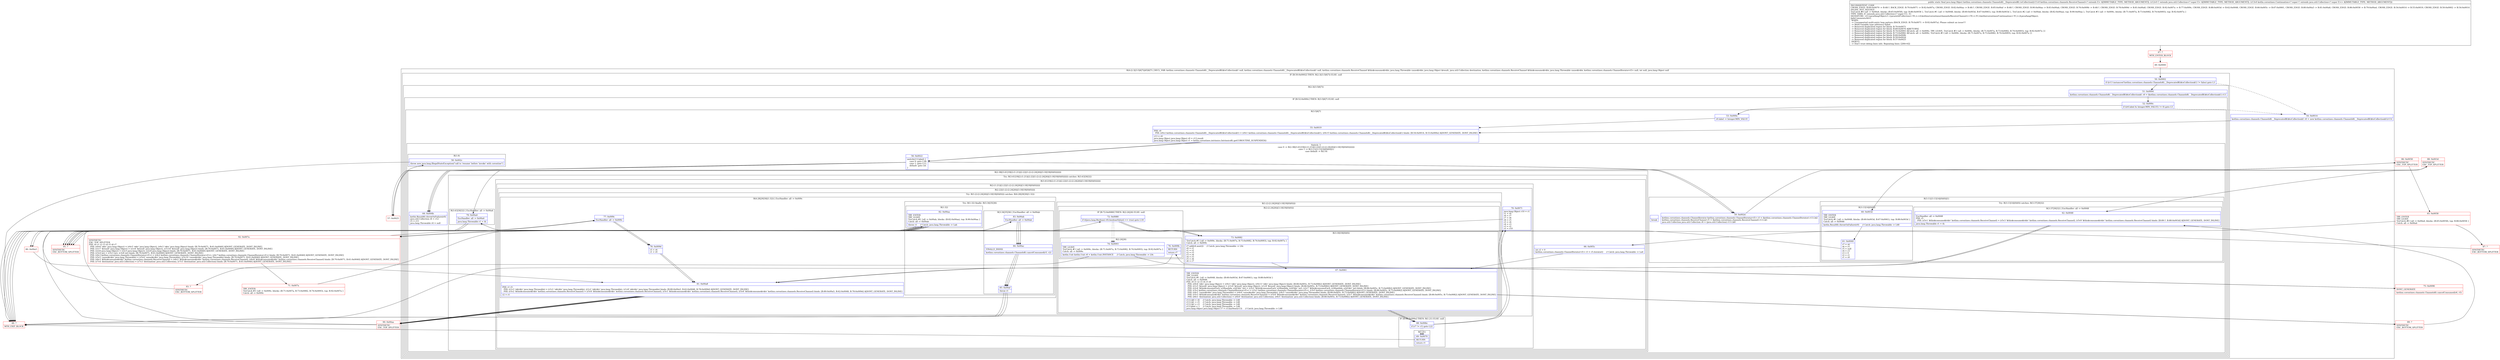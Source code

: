 digraph "CFG forkotlinx.coroutines.channels.ChannelsKt__DeprecatedKt.toCollection(Lkotlinx\/coroutines\/channels\/ReceiveChannel;Ljava\/util\/Collection;Lkotlin\/coroutines\/Continuation;)Ljava\/lang\/Object;" {
subgraph cluster_Region_750790899 {
label = "R(4:(2:3|(3:5|6|7))|45|6|7) | DECL_VAR: kotlinx.coroutines.channels.ChannelsKt__DeprecatedKt$toCollection$1 null, kotlinx.coroutines.channels.ChannelsKt__DeprecatedKt$toCollection$1 null, kotlinx.coroutines.channels.ReceiveChannel $this$consume$iv$iv, java.lang.Throwable cause$iv$iv, java.lang.Object $result, java.util.Collection destination, kotlinx.coroutines.channels.ReceiveChannel $this$consume$iv$iv, java.lang.Throwable cause$iv$iv, kotlinx.coroutines.channels.ChannelIterator\<E\> null, int null, java.lang.Object null\l";
node [shape=record,color=blue];
subgraph cluster_IfRegion_325237132 {
label = "IF [B:50:0x0002] THEN: R(2:3|(3:5|6|7)) ELSE: null";
node [shape=record,color=blue];
Node_50 [shape=record,label="{50\:\ 0x0002|if ((r13 instanceof kotlinx.coroutines.channels.ChannelsKt__DeprecatedKt$toCollection$1) != false) goto L3\l}"];
subgraph cluster_Region_980803518 {
label = "R(2:3|(3:5|6|7))";
node [shape=record,color=blue];
Node_51 [shape=record,label="{51\:\ 0x0004|kotlinx.coroutines.channels.ChannelsKt__DeprecatedKt$toCollection$1 r0 = (kotlinx.coroutines.channels.ChannelsKt__DeprecatedKt$toCollection$1) r13\l}"];
subgraph cluster_IfRegion_52314788 {
label = "IF [B:52:0x000c] THEN: R(3:5|6|7) ELSE: null";
node [shape=record,color=blue];
Node_52 [shape=record,label="{52\:\ 0x000c|if ((r0.label & Integer.MIN_VALUE) != 0) goto L5\l}"];
subgraph cluster_Region_1881023400 {
label = "R(3:5|6|7)";
node [shape=record,color=blue];
Node_53 [shape=record,label="{53\:\ 0x000e|r0.label \-= Integer.MIN_VALUE\l}"];
Node_55 [shape=record,label="{55\:\ 0x0019|PHI: r0 \l  PHI: (r0v2 kotlinx.coroutines.channels.ChannelsKt__DeprecatedKt$toCollection$1) = (r0v1 kotlinx.coroutines.channels.ChannelsKt__DeprecatedKt$toCollection$1), (r0v15 kotlinx.coroutines.channels.ChannelsKt__DeprecatedKt$toCollection$1) binds: [B:54:0x0014, B:53:0x000e] A[DONT_GENERATE, DONT_INLINE]\l|r13 = r0\ljava.lang.Object java.lang.Object r0 = r13.result\ljava.lang.Object java.lang.Object r1 = kotlin.coroutines.intrinsics.IntrinsicsKt.getCOROUTINE_SUSPENDED()\l}"];
subgraph cluster_SwitchRegion_1812603977 {
label = "Switch: 3
 case 0 -> R(2:38|(3:41|19|(2:(1:21)|(2:22|(1:(2:(2:24|26)|(3:18|19|(0)(0))))))))
 case 1 -> R(3:11|(3:13|14|(0)(0))|1)
 case default -> R(1:9)";
node [shape=record,color=blue];
Node_56 [shape=record,label="{56\:\ 0x0022|switch(r13.label) \{\l    case 0: goto L38;\l    case 1: goto L11;\l    default: goto L8;\l\}\l}"];
subgraph cluster_Region_414940128 {
label = "R(2:38|(3:41|19|(2:(1:21)|(2:22|(1:(2:(2:24|26)|(3:18|19|(0)(0))))))))";
node [shape=record,color=blue];
Node_64 [shape=record,label="{64\:\ 0x004b|kotlin.ResultKt.throwOnFailure(r0)\ljava.util.Collection r6 = r12\lr5 = r11\ljava.lang.Throwable r4 = null\l}"];
subgraph cluster_TryCatchRegion_90082058 {
label = "Try: R(3:41|19|(2:(1:21)|(2:22|(1:(2:(2:24|26)|(3:18|19|(0)(0))))))) catches: R(3:43|30|32)";
node [shape=record,color=blue];
subgraph cluster_Region_1101012619 {
label = "R(3:41|19|(2:(1:21)|(2:22|(1:(2:(2:24|26)|(3:18|19|(0)(0)))))))";
node [shape=record,color=blue];
Node_66 [shape=record,label="{66\:\ 0x005c|int r2 = 0\lkotlinx.coroutines.channels.ChannelIterator\<E\> r3 = r5.iterator()     \/\/ Catch: java.lang.Throwable \-\> La4\l}"];
Node_67 [shape=record,label="{67\:\ 0x0061|TRY_ENTER\lTRY_LEAVE\lTryCatch #1 \{all \-\> 0x0048, blocks: (B:60:0x003d, B:67:0x0061), top: B:88:0x003d \}\lCatch: all \-\> 0x0048\lPHI: r0 r1 r2 r3 r4 r5 r6 \l  PHI: (r0v4 'e$iv' java.lang.Object) = (r0v3 'e$iv' java.lang.Object), (r0v13 'e$iv' java.lang.Object) binds: [B:66:0x005c, B:73:0x0082] A[DONT_GENERATE, DONT_INLINE]\l  PHI: (r1v5 '$result' java.lang.Object) = (r1v0 '$result' java.lang.Object), (r1v9 '$result' java.lang.Object) binds: [B:66:0x005c, B:73:0x0082] A[DONT_GENERATE, DONT_INLINE]\l  PHI: (r2v4 '$this$consumeEach_u24lambda_u2d1$iv' int) = (r2v2 '$this$consumeEach_u24lambda_u2d1$iv' int), (r2v7 '$this$consumeEach_u24lambda_u2d1$iv' int) binds: [B:66:0x005c, B:73:0x0082] A[DONT_GENERATE, DONT_INLINE]\l  PHI: (r3v2 kotlinx.coroutines.channels.ChannelIterator\<E\>) = (r3v1 kotlinx.coroutines.channels.ChannelIterator\<E\>), (r3v5 kotlinx.coroutines.channels.ChannelIterator\<E\>) binds: [B:66:0x005c, B:73:0x0082] A[DONT_GENERATE, DONT_INLINE]\l  PHI: (r4v1 'cause$iv$iv' java.lang.Throwable) = (r4v0 'cause$iv$iv' java.lang.Throwable), (r4v5 'cause$iv$iv' java.lang.Throwable) binds: [B:66:0x005c, B:73:0x0082] A[DONT_GENERATE, DONT_INLINE]\l  PHI: (r5v3 '$this$consume$iv$iv' kotlinx.coroutines.channels.ReceiveChannel) = (r5v0 '$this$consume$iv$iv' kotlinx.coroutines.channels.ReceiveChannel), (r5v7 '$this$consume$iv$iv' kotlinx.coroutines.channels.ReceiveChannel) binds: [B:66:0x005c, B:73:0x0082] A[DONT_GENERATE, DONT_INLINE]\l  PHI: (r6v1 'destination' java.util.Collection) = (r6v0 'destination' java.util.Collection), (r6v5 'destination' java.util.Collection) binds: [B:66:0x005c, B:73:0x0082] A[DONT_GENERATE, DONT_INLINE]\l|r13.L$0 = r6     \/\/ Catch: java.lang.Throwable \-\> L48\lr13.L$1 = r5     \/\/ Catch: java.lang.Throwable \-\> L48\lr13.L$2 = r3     \/\/ Catch: java.lang.Throwable \-\> L48\lr13.label = 1     \/\/ Catch: java.lang.Throwable \-\> L48\ljava.lang.Object java.lang.Object r7 = r3.hasNext(r13)     \/\/ Catch: java.lang.Throwable \-\> L48\l}"];
subgraph cluster_Region_823178081 {
label = "R(2:(1:21)|(2:22|(1:(2:(2:24|26)|(3:18|19|(0)(0))))))";
node [shape=record,color=blue];
subgraph cluster_IfRegion_282685851 {
label = "IF [B:68:0x006e] THEN: R(1:21) ELSE: null";
node [shape=record,color=blue];
Node_68 [shape=record,label="{68\:\ 0x006e|if (r7 != r1) goto L22\l}"];
subgraph cluster_Region_1146066521 {
label = "R(1:21)";
node [shape=record,color=blue];
Node_69 [shape=record,label="{69\:\ 0x0070|RETURN\l|return r1\l}"];
}
}
subgraph cluster_Region_683579928 {
label = "R(2:22|(1:(2:(2:24|26)|(3:18|19|(0)(0)))))";
node [shape=record,color=blue];
Node_70 [shape=record,label="{70\:\ 0x0071|java.lang.Object r10 = r1\lr1 = r0\lr0 = r7\lr7 = r6\lr6 = r5\lr5 = r4\lr4 = r3\lr3 = r2\lr2 = r10\l}"];
subgraph cluster_TryCatchRegion_926470678 {
label = "Try: R(1:(2:(2:24|26)|(3:18|19|(0)(0)))) catches: R(4:28|29|30|(1:32))";
node [shape=record,color=blue];
subgraph cluster_Region_1187167543 {
label = "R(1:(2:(2:24|26)|(3:18|19|(0)(0))))";
node [shape=record,color=blue];
subgraph cluster_Region_934639678 {
label = "R(2:(2:24|26)|(3:18|19|(0)(0)))";
node [shape=record,color=blue];
subgraph cluster_IfRegion_265048516 {
label = "IF [B:72:0x0080] THEN: R(2:24|26) ELSE: null";
node [shape=record,color=blue];
Node_72 [shape=record,label="{72\:\ 0x0080|if (((java.lang.Boolean) r0).booleanValue() == true) goto L18\l}"];
subgraph cluster_Region_541577113 {
label = "R(2:24|26)";
node [shape=record,color=blue];
Node_74 [shape=record,label="{74\:\ 0x0093|TRY_LEAVE\lTryCatch #3 \{all \-\> 0x009c, blocks: (B:71:0x007a, B:73:0x0082, B:74:0x0093), top: B:92:0x007a \}\lCatch: all \-\> 0x009c\l|kotlin.Unit kotlin.Unit r0 = kotlin.Unit.INSTANCE     \/\/ Catch: java.lang.Throwable \-\> L9c\l}"];
Node_76 [shape=record,label="{76\:\ 0x009b|RETURN\l|return r7\l}"];
}
}
subgraph cluster_Region_1438429486 {
label = "R(3:18|19|(0)(0))";
node [shape=record,color=blue];
Node_73 [shape=record,label="{73\:\ 0x0082|TryCatch #3 \{all \-\> 0x009c, blocks: (B:71:0x007a, B:73:0x0082, B:74:0x0093), top: B:92:0x007a \}\lCatch: all \-\> 0x009c\l|r7.add(r4.next())     \/\/ Catch: java.lang.Throwable \-\> L9c\lr0 = r1\lr1 = r2\lr2 = r3\lr3 = r4\lr4 = r5\lr5 = r6\lr6 = r7\l}"];
Node_67 [shape=record,label="{67\:\ 0x0061|TRY_ENTER\lTRY_LEAVE\lTryCatch #1 \{all \-\> 0x0048, blocks: (B:60:0x003d, B:67:0x0061), top: B:88:0x003d \}\lCatch: all \-\> 0x0048\lPHI: r0 r1 r2 r3 r4 r5 r6 \l  PHI: (r0v4 'e$iv' java.lang.Object) = (r0v3 'e$iv' java.lang.Object), (r0v13 'e$iv' java.lang.Object) binds: [B:66:0x005c, B:73:0x0082] A[DONT_GENERATE, DONT_INLINE]\l  PHI: (r1v5 '$result' java.lang.Object) = (r1v0 '$result' java.lang.Object), (r1v9 '$result' java.lang.Object) binds: [B:66:0x005c, B:73:0x0082] A[DONT_GENERATE, DONT_INLINE]\l  PHI: (r2v4 '$this$consumeEach_u24lambda_u2d1$iv' int) = (r2v2 '$this$consumeEach_u24lambda_u2d1$iv' int), (r2v7 '$this$consumeEach_u24lambda_u2d1$iv' int) binds: [B:66:0x005c, B:73:0x0082] A[DONT_GENERATE, DONT_INLINE]\l  PHI: (r3v2 kotlinx.coroutines.channels.ChannelIterator\<E\>) = (r3v1 kotlinx.coroutines.channels.ChannelIterator\<E\>), (r3v5 kotlinx.coroutines.channels.ChannelIterator\<E\>) binds: [B:66:0x005c, B:73:0x0082] A[DONT_GENERATE, DONT_INLINE]\l  PHI: (r4v1 'cause$iv$iv' java.lang.Throwable) = (r4v0 'cause$iv$iv' java.lang.Throwable), (r4v5 'cause$iv$iv' java.lang.Throwable) binds: [B:66:0x005c, B:73:0x0082] A[DONT_GENERATE, DONT_INLINE]\l  PHI: (r5v3 '$this$consume$iv$iv' kotlinx.coroutines.channels.ReceiveChannel) = (r5v0 '$this$consume$iv$iv' kotlinx.coroutines.channels.ReceiveChannel), (r5v7 '$this$consume$iv$iv' kotlinx.coroutines.channels.ReceiveChannel) binds: [B:66:0x005c, B:73:0x0082] A[DONT_GENERATE, DONT_INLINE]\l  PHI: (r6v1 'destination' java.util.Collection) = (r6v0 'destination' java.util.Collection), (r6v5 'destination' java.util.Collection) binds: [B:66:0x005c, B:73:0x0082] A[DONT_GENERATE, DONT_INLINE]\l|r13.L$0 = r6     \/\/ Catch: java.lang.Throwable \-\> L48\lr13.L$1 = r5     \/\/ Catch: java.lang.Throwable \-\> L48\lr13.L$2 = r3     \/\/ Catch: java.lang.Throwable \-\> L48\lr13.label = 1     \/\/ Catch: java.lang.Throwable \-\> L48\ljava.lang.Object java.lang.Object r7 = r3.hasNext(r13)     \/\/ Catch: java.lang.Throwable \-\> L48\l}"];
subgraph cluster_IfRegion_694201701 {
label = "IF [B:68:0x006e] THEN: R(0) ELSE: R(0)";
node [shape=record,color=blue];
Node_68 [shape=record,label="{68\:\ 0x006e|if (r7 != r1) goto L22\l}"];
subgraph cluster_Region_51011090 {
label = "R(0)";
node [shape=record,color=blue];
}
subgraph cluster_Region_1918075911 {
label = "R(0)";
node [shape=record,color=blue];
}
}
}
}
}
subgraph cluster_Region_152955306 {
label = "R(4:28|29|30|(1:32)) | ExcHandler: all \-\> 0x009c\l";
node [shape=record,color=blue];
Node_77 [shape=record,label="{77\:\ 0x009c|ExcHandler: all \-\> 0x009c\l}"];
Node_78 [shape=record,label="{78\:\ 0x009d|r5 = r6\lr1 = r0\l}"];
Node_81 [shape=record,label="{81\:\ 0x00a8|PHI: r1 r5 \l  PHI: (r1v3 'e$iv$iv' java.lang.Throwable) = (r1v1 'e$iv$iv' java.lang.Throwable), (r1v2 'e$iv$iv' java.lang.Throwable), (r1v8 'e$iv$iv' java.lang.Throwable) binds: [B:80:0x00a5, B:62:0x0048, B:78:0x009d] A[DONT_GENERATE, DONT_INLINE]\l  PHI: (r5v2 '$this$consume$iv$iv' kotlinx.coroutines.channels.ReceiveChannel) = (r5v0 '$this$consume$iv$iv' kotlinx.coroutines.channels.ReceiveChannel), (r5v1 '$this$consume$iv$iv' kotlinx.coroutines.channels.ReceiveChannel), (r5v6 '$this$consume$iv$iv' kotlinx.coroutines.channels.ReceiveChannel) binds: [B:80:0x00a5, B:62:0x0048, B:78:0x009d] A[DONT_GENERATE, DONT_INLINE]\l|r2 = r1\l}"];
subgraph cluster_TryCatchRegion_564896895 {
label = "Try: R(1:32) finally: R(3:34|35|36)";
node [shape=record,color=blue];
subgraph cluster_Region_1036209404 {
label = "R(1:32)";
node [shape=record,color=blue];
Node_82 [shape=record,label="{82\:\ 0x00aa|TRY_ENTER\lTRY_LEAVE\lTryCatch #2 \{all \-\> 0x00ab, blocks: (B:82:0x00aa), top: B:90:0x00aa \}\lCatch: all \-\> 0x00ab\l|throw r1     \/\/ Catch: java.lang.Throwable \-\> Lab\l}"];
}
subgraph cluster_Region_1181822532 {
label = "R(3:34|35|36) | ExcHandler: all \-\> 0x00ab\l";
node [shape=record,color=blue];
Node_83 [shape=record,label="{83\:\ 0x00ab|ExcHandler: all \-\> 0x00ab\l}"];
Node_84 [shape=record,label="{84\:\ 0x00ac|FINALLY_INSNS\l|kotlinx.coroutines.channels.ChannelsKt.cancelConsumed(r5, r2)\l}"];
Node_85 [shape=record,label="{85\:\ 0x00af|throw r1\l}"];
}
}
}
}
}
}
}
subgraph cluster_Region_1385366715 {
label = "R(3:43|30|32) | ExcHandler: all \-\> 0x00a4\l";
node [shape=record,color=blue];
Node_79 [shape=record,label="{79\:\ 0x00a4|ExcHandler: all \-\> 0x00a4\l|java.lang.Throwable r1 = th\l}"];
Node_81 [shape=record,label="{81\:\ 0x00a8|PHI: r1 r5 \l  PHI: (r1v3 'e$iv$iv' java.lang.Throwable) = (r1v1 'e$iv$iv' java.lang.Throwable), (r1v2 'e$iv$iv' java.lang.Throwable), (r1v8 'e$iv$iv' java.lang.Throwable) binds: [B:80:0x00a5, B:62:0x0048, B:78:0x009d] A[DONT_GENERATE, DONT_INLINE]\l  PHI: (r5v2 '$this$consume$iv$iv' kotlinx.coroutines.channels.ReceiveChannel) = (r5v0 '$this$consume$iv$iv' kotlinx.coroutines.channels.ReceiveChannel), (r5v1 '$this$consume$iv$iv' kotlinx.coroutines.channels.ReceiveChannel), (r5v6 '$this$consume$iv$iv' kotlinx.coroutines.channels.ReceiveChannel) binds: [B:80:0x00a5, B:62:0x0048, B:78:0x009d] A[DONT_GENERATE, DONT_INLINE]\l|r2 = r1\l}"];
Node_82 [shape=record,label="{82\:\ 0x00aa|TRY_ENTER\lTRY_LEAVE\lTryCatch #2 \{all \-\> 0x00ab, blocks: (B:82:0x00aa), top: B:90:0x00aa \}\lCatch: all \-\> 0x00ab\l|throw r1     \/\/ Catch: java.lang.Throwable \-\> Lab\l}"];
}
}
}
subgraph cluster_Region_1421790034 {
label = "R(3:11|(3:13|14|(0)(0))|1)";
node [shape=record,color=blue];
Node_59 [shape=record,label="{59\:\ 0x002d|kotlinx.coroutines.channels.ChannelIterator kotlinx.coroutines.channels.ChannelIterator\<E\> r3 = (kotlinx.coroutines.channels.ChannelIterator) r13.L$2\lkotlinx.coroutines.channels.ReceiveChannel r5 = (kotlinx.coroutines.channels.ReceiveChannel) r13.L$1\ljava.util.Collection java.util.Collection r6 = (java.util.Collection) r13.L$0\l}"];
subgraph cluster_TryCatchRegion_1827172248 {
label = "Try: R(3:13|14|(0)(0)) catches: R(3:37|30|32)";
node [shape=record,color=blue];
subgraph cluster_Region_981325822 {
label = "R(3:13|14|(0)(0))";
node [shape=record,color=blue];
Node_60 [shape=record,label="{60\:\ 0x003d|TRY_ENTER\lTRY_LEAVE\lTryCatch #1 \{all \-\> 0x0048, blocks: (B:60:0x003d, B:67:0x0061), top: B:88:0x003d \}\lCatch: all \-\> 0x0048\l|kotlin.ResultKt.throwOnFailure(r0)     \/\/ Catch: java.lang.Throwable \-\> L48\l}"];
Node_61 [shape=record,label="{61\:\ 0x0040|r7 = r6\lr6 = r5\lr5 = null\lr4 = r3\lr3 = 0\lr2 = r1\lr1 = r0\l}"];
subgraph cluster_IfRegion_1409180799 {
label = "IF [B:72:0x0080] THEN: R(0) ELSE: R(0)";
node [shape=record,color=blue];
Node_72 [shape=record,label="{72\:\ 0x0080|if (((java.lang.Boolean) r0).booleanValue() == true) goto L18\l}"];
subgraph cluster_Region_41266622 {
label = "R(0)";
node [shape=record,color=blue];
}
subgraph cluster_Region_2114021843 {
label = "R(0)";
node [shape=record,color=blue];
}
}
}
subgraph cluster_Region_1784065518 {
label = "R(3:37|30|32) | ExcHandler: all \-\> 0x0048\l";
node [shape=record,color=blue];
Node_62 [shape=record,label="{62\:\ 0x0048|ExcHandler: all \-\> 0x0048\lPHI: r5 \l  PHI: (r5v1 '$this$consume$iv$iv' kotlinx.coroutines.channels.ReceiveChannel) = (r5v3 '$this$consume$iv$iv' kotlinx.coroutines.channels.ReceiveChannel), (r5v9 '$this$consume$iv$iv' kotlinx.coroutines.channels.ReceiveChannel) binds: [B:89:?, B:88:0x003d] A[DONT_GENERATE, DONT_INLINE]\l|java.lang.Throwable r1 = th\l}"];
Node_81 [shape=record,label="{81\:\ 0x00a8|PHI: r1 r5 \l  PHI: (r1v3 'e$iv$iv' java.lang.Throwable) = (r1v1 'e$iv$iv' java.lang.Throwable), (r1v2 'e$iv$iv' java.lang.Throwable), (r1v8 'e$iv$iv' java.lang.Throwable) binds: [B:80:0x00a5, B:62:0x0048, B:78:0x009d] A[DONT_GENERATE, DONT_INLINE]\l  PHI: (r5v2 '$this$consume$iv$iv' kotlinx.coroutines.channels.ReceiveChannel) = (r5v0 '$this$consume$iv$iv' kotlinx.coroutines.channels.ReceiveChannel), (r5v1 '$this$consume$iv$iv' kotlinx.coroutines.channels.ReceiveChannel), (r5v6 '$this$consume$iv$iv' kotlinx.coroutines.channels.ReceiveChannel) binds: [B:80:0x00a5, B:62:0x0048, B:78:0x009d] A[DONT_GENERATE, DONT_INLINE]\l|r2 = r1\l}"];
Node_82 [shape=record,label="{82\:\ 0x00aa|TRY_ENTER\lTRY_LEAVE\lTryCatch #2 \{all \-\> 0x00ab, blocks: (B:82:0x00aa), top: B:90:0x00aa \}\lCatch: all \-\> 0x00ab\l|throw r1     \/\/ Catch: java.lang.Throwable \-\> Lab\l}"];
}
}
Node_InsnContainer_1493331523 [shape=record,label="{|break\l}"];
}
subgraph cluster_Region_1991855700 {
label = "R(1:9)";
node [shape=record,color=blue];
Node_58 [shape=record,label="{58\:\ 0x002c|throw new java.lang.IllegalStateException(\"call to 'resume' before 'invoke' with coroutine\")\l}"];
}
}
}
}
}
}
Node_54 [shape=record,label="{54\:\ 0x0014|kotlinx.coroutines.channels.ChannelsKt__DeprecatedKt$toCollection$1 r0 = new kotlinx.coroutines.channels.ChannelsKt__DeprecatedKt$toCollection$1(r13)\l}"];
Node_55 [shape=record,label="{55\:\ 0x0019|PHI: r0 \l  PHI: (r0v2 kotlinx.coroutines.channels.ChannelsKt__DeprecatedKt$toCollection$1) = (r0v1 kotlinx.coroutines.channels.ChannelsKt__DeprecatedKt$toCollection$1), (r0v15 kotlinx.coroutines.channels.ChannelsKt__DeprecatedKt$toCollection$1) binds: [B:54:0x0014, B:53:0x000e] A[DONT_GENERATE, DONT_INLINE]\l|r13 = r0\ljava.lang.Object java.lang.Object r0 = r13.result\ljava.lang.Object java.lang.Object r1 = kotlin.coroutines.intrinsics.IntrinsicsKt.getCOROUTINE_SUSPENDED()\l}"];
subgraph cluster_SwitchRegion_1772852704 {
label = "Switch: 0";
node [shape=record,color=blue];
Node_56 [shape=record,label="{56\:\ 0x0022|switch(r13.label) \{\l    case 0: goto L38;\l    case 1: goto L11;\l    default: goto L8;\l\}\l}"];
}
}
subgraph cluster_Region_1784065518 {
label = "R(3:37|30|32) | ExcHandler: all \-\> 0x0048\l";
node [shape=record,color=blue];
Node_62 [shape=record,label="{62\:\ 0x0048|ExcHandler: all \-\> 0x0048\lPHI: r5 \l  PHI: (r5v1 '$this$consume$iv$iv' kotlinx.coroutines.channels.ReceiveChannel) = (r5v3 '$this$consume$iv$iv' kotlinx.coroutines.channels.ReceiveChannel), (r5v9 '$this$consume$iv$iv' kotlinx.coroutines.channels.ReceiveChannel) binds: [B:89:?, B:88:0x003d] A[DONT_GENERATE, DONT_INLINE]\l|java.lang.Throwable r1 = th\l}"];
Node_81 [shape=record,label="{81\:\ 0x00a8|PHI: r1 r5 \l  PHI: (r1v3 'e$iv$iv' java.lang.Throwable) = (r1v1 'e$iv$iv' java.lang.Throwable), (r1v2 'e$iv$iv' java.lang.Throwable), (r1v8 'e$iv$iv' java.lang.Throwable) binds: [B:80:0x00a5, B:62:0x0048, B:78:0x009d] A[DONT_GENERATE, DONT_INLINE]\l  PHI: (r5v2 '$this$consume$iv$iv' kotlinx.coroutines.channels.ReceiveChannel) = (r5v0 '$this$consume$iv$iv' kotlinx.coroutines.channels.ReceiveChannel), (r5v1 '$this$consume$iv$iv' kotlinx.coroutines.channels.ReceiveChannel), (r5v6 '$this$consume$iv$iv' kotlinx.coroutines.channels.ReceiveChannel) binds: [B:80:0x00a5, B:62:0x0048, B:78:0x009d] A[DONT_GENERATE, DONT_INLINE]\l|r2 = r1\l}"];
Node_82 [shape=record,label="{82\:\ 0x00aa|TRY_ENTER\lTRY_LEAVE\lTryCatch #2 \{all \-\> 0x00ab, blocks: (B:82:0x00aa), top: B:90:0x00aa \}\lCatch: all \-\> 0x00ab\l|throw r1     \/\/ Catch: java.lang.Throwable \-\> Lab\l}"];
}
subgraph cluster_Region_1385366715 {
label = "R(3:43|30|32) | ExcHandler: all \-\> 0x00a4\l";
node [shape=record,color=blue];
Node_79 [shape=record,label="{79\:\ 0x00a4|ExcHandler: all \-\> 0x00a4\l|java.lang.Throwable r1 = th\l}"];
Node_81 [shape=record,label="{81\:\ 0x00a8|PHI: r1 r5 \l  PHI: (r1v3 'e$iv$iv' java.lang.Throwable) = (r1v1 'e$iv$iv' java.lang.Throwable), (r1v2 'e$iv$iv' java.lang.Throwable), (r1v8 'e$iv$iv' java.lang.Throwable) binds: [B:80:0x00a5, B:62:0x0048, B:78:0x009d] A[DONT_GENERATE, DONT_INLINE]\l  PHI: (r5v2 '$this$consume$iv$iv' kotlinx.coroutines.channels.ReceiveChannel) = (r5v0 '$this$consume$iv$iv' kotlinx.coroutines.channels.ReceiveChannel), (r5v1 '$this$consume$iv$iv' kotlinx.coroutines.channels.ReceiveChannel), (r5v6 '$this$consume$iv$iv' kotlinx.coroutines.channels.ReceiveChannel) binds: [B:80:0x00a5, B:62:0x0048, B:78:0x009d] A[DONT_GENERATE, DONT_INLINE]\l|r2 = r1\l}"];
Node_82 [shape=record,label="{82\:\ 0x00aa|TRY_ENTER\lTRY_LEAVE\lTryCatch #2 \{all \-\> 0x00ab, blocks: (B:82:0x00aa), top: B:90:0x00aa \}\lCatch: all \-\> 0x00ab\l|throw r1     \/\/ Catch: java.lang.Throwable \-\> Lab\l}"];
}
subgraph cluster_Region_152955306 {
label = "R(4:28|29|30|(1:32)) | ExcHandler: all \-\> 0x009c\l";
node [shape=record,color=blue];
Node_77 [shape=record,label="{77\:\ 0x009c|ExcHandler: all \-\> 0x009c\l}"];
Node_78 [shape=record,label="{78\:\ 0x009d|r5 = r6\lr1 = r0\l}"];
Node_81 [shape=record,label="{81\:\ 0x00a8|PHI: r1 r5 \l  PHI: (r1v3 'e$iv$iv' java.lang.Throwable) = (r1v1 'e$iv$iv' java.lang.Throwable), (r1v2 'e$iv$iv' java.lang.Throwable), (r1v8 'e$iv$iv' java.lang.Throwable) binds: [B:80:0x00a5, B:62:0x0048, B:78:0x009d] A[DONT_GENERATE, DONT_INLINE]\l  PHI: (r5v2 '$this$consume$iv$iv' kotlinx.coroutines.channels.ReceiveChannel) = (r5v0 '$this$consume$iv$iv' kotlinx.coroutines.channels.ReceiveChannel), (r5v1 '$this$consume$iv$iv' kotlinx.coroutines.channels.ReceiveChannel), (r5v6 '$this$consume$iv$iv' kotlinx.coroutines.channels.ReceiveChannel) binds: [B:80:0x00a5, B:62:0x0048, B:78:0x009d] A[DONT_GENERATE, DONT_INLINE]\l|r2 = r1\l}"];
subgraph cluster_TryCatchRegion_564896895 {
label = "Try: R(1:32) finally: R(3:34|35|36)";
node [shape=record,color=blue];
subgraph cluster_Region_1036209404 {
label = "R(1:32)";
node [shape=record,color=blue];
Node_82 [shape=record,label="{82\:\ 0x00aa|TRY_ENTER\lTRY_LEAVE\lTryCatch #2 \{all \-\> 0x00ab, blocks: (B:82:0x00aa), top: B:90:0x00aa \}\lCatch: all \-\> 0x00ab\l|throw r1     \/\/ Catch: java.lang.Throwable \-\> Lab\l}"];
}
subgraph cluster_Region_1181822532 {
label = "R(3:34|35|36) | ExcHandler: all \-\> 0x00ab\l";
node [shape=record,color=blue];
Node_83 [shape=record,label="{83\:\ 0x00ab|ExcHandler: all \-\> 0x00ab\l}"];
Node_84 [shape=record,label="{84\:\ 0x00ac|FINALLY_INSNS\l|kotlinx.coroutines.channels.ChannelsKt.cancelConsumed(r5, r2)\l}"];
Node_85 [shape=record,label="{85\:\ 0x00af|throw r1\l}"];
}
}
}
subgraph cluster_Region_1181822532 {
label = "R(3:34|35|36) | ExcHandler: all \-\> 0x00ab\l";
node [shape=record,color=blue];
Node_83 [shape=record,label="{83\:\ 0x00ab|ExcHandler: all \-\> 0x00ab\l}"];
Node_84 [shape=record,label="{84\:\ 0x00ac|FINALLY_INSNS\l|kotlinx.coroutines.channels.ChannelsKt.cancelConsumed(r5, r2)\l}"];
Node_85 [shape=record,label="{85\:\ 0x00af|throw r1\l}"];
}
Node_47 [shape=record,color=red,label="{47\:\ ?|MTH_ENTER_BLOCK\l}"];
Node_49 [shape=record,color=red,label="{49\:\ 0x0000}"];
Node_57 [shape=record,color=red,label="{57\:\ 0x0025}"];
Node_48 [shape=record,color=red,label="{48\:\ ?|MTH_EXIT_BLOCK\l}"];
Node_88 [shape=record,color=red,label="{88\:\ 0x003d|SYNTHETIC\lEXC_TOP_SPLITTER\l}"];
Node_92 [shape=record,color=red,label="{92\:\ 0x007a|SYNTHETIC\lEXC_TOP_SPLITTER\lPHI: r0 r1 r2 r3 r4 r5 r6 r7 \l  PHI: (r0v6 'e$iv' java.lang.Object) = (r0v5 'e$iv' java.lang.Object), (r0v3 'e$iv' java.lang.Object) binds: [B:70:0x0071, B:61:0x0040] A[DONT_GENERATE, DONT_INLINE]\l  PHI: (r1v7 '$result' java.lang.Object) = (r1v6 '$result' java.lang.Object), (r1v10 '$result' java.lang.Object) binds: [B:70:0x0071, B:61:0x0040] A[DONT_GENERATE, DONT_INLINE]\l  PHI: (r2v6 java.lang.Object) = (r2v5 java.lang.Object), (r2v9 java.lang.Object) binds: [B:70:0x0071, B:61:0x0040] A[DONT_GENERATE, DONT_INLINE]\l  PHI: (r3v4 int) = (r3v3 int), (r3v8 int) binds: [B:70:0x0071, B:61:0x0040] A[DONT_GENERATE, DONT_INLINE]\l  PHI: (r4v3 kotlinx.coroutines.channels.ChannelIterator\<E\>) = (r4v2 kotlinx.coroutines.channels.ChannelIterator\<E\>), (r4v7 kotlinx.coroutines.channels.ChannelIterator\<E\>) binds: [B:70:0x0071, B:61:0x0040] A[DONT_GENERATE, DONT_INLINE]\l  PHI: (r5v5 'cause$iv$iv' java.lang.Throwable) = (r5v4 'cause$iv$iv' java.lang.Throwable), (r5v10 'cause$iv$iv' java.lang.Throwable) binds: [B:70:0x0071, B:61:0x0040] A[DONT_GENERATE, DONT_INLINE]\l  PHI: (r6v3 '$this$consume$iv$iv' kotlinx.coroutines.channels.ReceiveChannel) = (r6v2 '$this$consume$iv$iv' kotlinx.coroutines.channels.ReceiveChannel), (r6v8 '$this$consume$iv$iv' kotlinx.coroutines.channels.ReceiveChannel) binds: [B:70:0x0071, B:61:0x0040] A[DONT_GENERATE, DONT_INLINE]\l  PHI: (r7v4 'destination' java.util.Collection) = (r7v3 'destination' java.util.Collection), (r7v5 'destination' java.util.Collection) binds: [B:70:0x0071, B:61:0x0040] A[DONT_GENERATE, DONT_INLINE]\l}"];
Node_71 [shape=record,color=red,label="{71\:\ 0x007a|TRY_ENTER\lTryCatch #3 \{all \-\> 0x009c, blocks: (B:71:0x007a, B:73:0x0082, B:74:0x0093), top: B:92:0x007a \}\lCatch: all \-\> 0x009c\l}"];
Node_89 [shape=record,color=red,label="{89\:\ ?|SYNTHETIC\lEXC_BOTTOM_SPLITTER\l}"];
Node_75 [shape=record,color=red,label="{75\:\ 0x0096|DONT_GENERATE\l|kotlinx.coroutines.channels.ChannelsKt.cancelConsumed(r6, r5)\l}"];
Node_93 [shape=record,color=red,label="{93\:\ ?|SYNTHETIC\lEXC_BOTTOM_SPLITTER\l}"];
Node_90 [shape=record,color=red,label="{90\:\ 0x00aa|SYNTHETIC\lEXC_TOP_SPLITTER\l}"];
Node_91 [shape=record,color=red,label="{91\:\ ?|SYNTHETIC\lEXC_BOTTOM_SPLITTER\l}"];
Node_86 [shape=record,color=red,label="{86\:\ 0x0058|SYNTHETIC\lEXC_TOP_SPLITTER\l}"];
Node_65 [shape=record,color=red,label="{65\:\ 0x0058|TRY_ENTER\lTRY_LEAVE\lTryCatch #0 \{all \-\> 0x00a4, blocks: (B:65:0x0058), top: B:86:0x0058 \}\lCatch: all \-\> 0x00a4\l}"];
Node_87 [shape=record,color=red,label="{87\:\ ?|SYNTHETIC\lEXC_BOTTOM_SPLITTER\l}"];
Node_80 [shape=record,color=red,label="{80\:\ 0x00a5}"];
MethodNode[shape=record,label="{public static final java.lang.Object kotlinx.coroutines.channels.ChannelsKt__DeprecatedKt.toCollection((r11v0 kotlinx.coroutines.channels.ReceiveChannel\<? extends E\> A[IMMUTABLE_TYPE, METHOD_ARGUMENT]), (r12v0 C extends java.util.Collection\<? super E\> A[IMMUTABLE_TYPE, METHOD_ARGUMENT]), (r13v0 kotlin.coroutines.Continuation\<? super C extends java.util.Collection\<? super E\>\> A[IMMUTABLE_TYPE, METHOD_ARGUMENT]))  | INCONSISTENT_CODE\lCROSS_EDGE: B:69:0x0070 \-\> B:48:?, BACK_EDGE: B:70:0x0071 \-\> B:92:0x007a, CROSS_EDGE: B:82:0x00aa \-\> B:48:?, CROSS_EDGE: B:85:0x00af \-\> B:48:?, CROSS_EDGE: B:90:0x00aa \-\> B:83:0x00ab, CROSS_EDGE: B:76:0x009b \-\> B:48:?, CROSS_EDGE: B:78:0x009d \-\> B:81:0x00a8, CROSS_EDGE: B:92:0x007a \-\> B:77:0x009c, CROSS_EDGE: B:88:0x003d \-\> B:62:0x0048, CROSS_EDGE: B:66:0x005c \-\> B:67:0x0061, CROSS_EDGE: B:80:0x00a5 \-\> B:81:0x00a8, CROSS_EDGE: B:86:0x0058 \-\> B:79:0x00a4, CROSS_EDGE: B:54:0x0014 \-\> B:55:0x0019, CROSS_EDGE: B:50:0x0002 \-\> B:54:0x0014\lINLINE_NOT_NEEDED\lTryCatch #0 \{all \-\> 0x00a4, blocks: (B:65:0x0058), top: B:86:0x0058 \}, TryCatch #1 \{all \-\> 0x0048, blocks: (B:60:0x003d, B:67:0x0061), top: B:88:0x003d \}, TryCatch #2 \{all \-\> 0x00ab, blocks: (B:82:0x00aa), top: B:90:0x00aa \}, TryCatch #3 \{all \-\> 0x009c, blocks: (B:71:0x007a, B:73:0x0082, B:74:0x0093), top: B:92:0x007a \}\lTYPE_VARS: [C extends java.util.Collection\<? super E\>, E]\lSIGNATURE: \<E:Ljava\/lang\/Object;C::Ljava\/util\/Collection\<\-TE;\>;\>(Lkotlinx\/coroutines\/channels\/ReceiveChannel\<+TE;\>;TC;Lkotlin\/coroutines\/Continuation\<\-TC;\>;)Ljava\/lang\/Object;\lJadxCommentsAttr\{\l WARN: \l \-\> Unsupported multi\-entry loop pattern (BACK_EDGE: B:70:0x0071 \-\> B:92:0x007a). Please submit an issue!!!\l \-\> Multi\-variable type inference failed\l \-\> Removed duplicated region for block: B:70:0x0071 \l \-\> Removed duplicated region for block: B:69:0x0070 A[RETURN]\l \-\> Removed duplicated region for block: B:74:0x0093 A[Catch: all \-\> 0x009c, TRY_LEAVE, TryCatch #3 \{all \-\> 0x009c, blocks: (B:71:0x007a, B:73:0x0082, B:74:0x0093), top: B:92:0x007a \}]\l \-\> Removed duplicated region for block: B:73:0x0082 A[Catch: all \-\> 0x009c, TryCatch #3 \{all \-\> 0x009c, blocks: (B:71:0x007a, B:73:0x0082, B:74:0x0093), top: B:92:0x007a \}]\l \-\> Removed duplicated region for block: B:64:0x004b \l \-\> Removed duplicated region for block: B:59:0x002d \l \-\> Removed duplicated region for block: B:57:0x0025 \l DEBUG: \l \-\> Don't trust debug lines info. Repeating lines: [284=4]\}\l}"];
MethodNode -> Node_47;Node_50 -> Node_51;
Node_50 -> Node_54[style=dashed];
Node_51 -> Node_52;
Node_52 -> Node_53;
Node_52 -> Node_54[style=dashed];
Node_53 -> Node_55;
Node_55 -> Node_56;
Node_56 -> Node_57;
Node_56 -> Node_59;
Node_56 -> Node_64;
Node_64 -> Node_86;
Node_66 -> Node_67;
Node_67 -> Node_68;
Node_67 -> Node_89;
Node_68 -> Node_69[style=dashed];
Node_68 -> Node_70;
Node_69 -> Node_48;
Node_70 -> Node_92;
Node_72 -> Node_73;
Node_72 -> Node_74[style=dashed];
Node_74 -> Node_75;
Node_74 -> Node_93;
Node_76 -> Node_48;
Node_73 -> Node_67;
Node_67 -> Node_68;
Node_67 -> Node_89;
Node_68 -> Node_69[style=dashed];
Node_68 -> Node_70;
Node_77 -> Node_78;
Node_78 -> Node_81;
Node_81 -> Node_90;
Node_82 -> Node_48;
Node_82 -> Node_91;
Node_83 -> Node_84;
Node_84 -> Node_85;
Node_85 -> Node_48;
Node_79 -> Node_80;
Node_81 -> Node_90;
Node_82 -> Node_48;
Node_82 -> Node_91;
Node_59 -> Node_88;
Node_60 -> Node_61;
Node_61 -> Node_92;
Node_72 -> Node_73;
Node_72 -> Node_74[style=dashed];
Node_62 -> Node_81;
Node_81 -> Node_90;
Node_82 -> Node_48;
Node_82 -> Node_91;
Node_58 -> Node_48;
Node_54 -> Node_55;
Node_55 -> Node_56;
Node_56 -> Node_57;
Node_56 -> Node_59;
Node_56 -> Node_64;
Node_62 -> Node_81;
Node_81 -> Node_90;
Node_82 -> Node_48;
Node_82 -> Node_91;
Node_79 -> Node_80;
Node_81 -> Node_90;
Node_82 -> Node_48;
Node_82 -> Node_91;
Node_77 -> Node_78;
Node_78 -> Node_81;
Node_81 -> Node_90;
Node_82 -> Node_48;
Node_82 -> Node_91;
Node_83 -> Node_84;
Node_84 -> Node_85;
Node_85 -> Node_48;
Node_83 -> Node_84;
Node_84 -> Node_85;
Node_85 -> Node_48;
Node_47 -> Node_49;
Node_49 -> Node_50;
Node_57 -> Node_58;
Node_88 -> Node_60;
Node_88 -> Node_62;
Node_92 -> Node_71;
Node_92 -> Node_77;
Node_71 -> Node_72;
Node_89 -> Node_62;
Node_75 -> Node_76;
Node_93 -> Node_77;
Node_90 -> Node_82;
Node_90 -> Node_83;
Node_91 -> Node_83;
Node_86 -> Node_65;
Node_86 -> Node_79;
Node_65 -> Node_66;
Node_65 -> Node_87;
Node_87 -> Node_79;
Node_80 -> Node_81;
}

